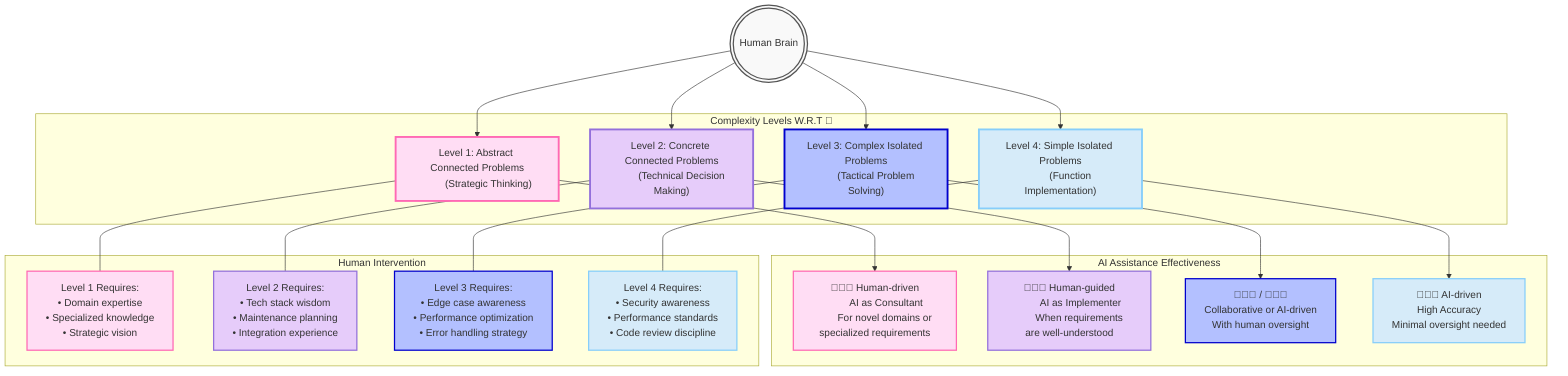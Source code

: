graph TD
    %% -o ai-vibe-brain-diagram.mmd -w 1920

    %% Main brain structure
    brain((("Human Brain")))
    style brain fill:#f9f9f9,stroke:#555,stroke-width:2px,color:#333

    %% The four levels of thinking with their corresponding approaches
    subgraph "Complexity Levels W.R.T 🧠"
        lvl1["Level 1: Abstract Connected Problems
        (Strategic Thinking)"]
        style lvl1 fill:#FFDDF4,stroke:#ff69b4,stroke-width:3px,color:#333
        
        lvl2["Level 2: Concrete Connected Problems
        (Technical Decision Making)"]
        style lvl2 fill:#E6CCFA,stroke:#9370db,stroke-width:3px,color:#333
        
        lvl3["Level 3: Complex Isolated Problems
        (Tactical Problem Solving)"]
        style lvl3 fill:#B3C0FF,stroke:#0000CD,stroke-width:3px,color:#333
        
        lvl4["Level 4: Simple Isolated Problems
        (Function Implementation)"]
        style lvl4 fill:#D6EBF9,stroke:#87CEFA,stroke-width:3px,color:#333
    end    
    %% AI relationship with each level
    subgraph "AI Assistance Effectiveness"
        ai1["🧠➕🤖 Human-driven
        AI as Consultant
        For novel domains or specialized requirements"]
        style ai1 fill:#FFDDF4,stroke:#ff69b4,stroke-width:2px,color:#333
        
        ai2["🧠➕🤖 Human-guided
        AI as Implementer
        When requirements are well-understood"]
        style ai2 fill:#E6CCFA,stroke:#9370db,stroke-width:2px,color:#333
        
        ai3["🧠➕🤖 / 🤖➕🧠
        Collaborative or AI-driven
        With human oversight"]
        style ai3 fill:#B3C0FF,stroke:#0000CD,stroke-width:2px,color:#333
        
        ai4["🤖➕🧠 AI-driven
        High Accuracy
        Minimal oversight needed"]
        style ai4 fill:#D6EBF9,stroke:#87CEFA,stroke-width:2px,color:#333
    end

    %% Connection between brain and levels of thinking
    brain --> lvl1
    brain --> lvl2
    brain --> lvl3
    brain --> lvl4
    %% Connection between levels and AI usage
    lvl1 --> ai1
    lvl2 --> ai2
    lvl3 --> ai3
    lvl4 --> ai4
    
    %% Human intervention requirements
    subgraph "Human Intervention"
        human1["Level 1 Requires:
        • Domain expertise
        • Specialized knowledge
        • Strategic vision"]
        style human1 fill:#FFDDF4,stroke:#ff69b4,stroke-width:2px,color:#333
        
        human2["Level 2 Requires:
        • Tech stack wisdom
        • Maintenance planning
        • Integration experience"]
        style human2 fill:#E6CCFA,stroke:#9370db,stroke-width:2px,color:#333
        
        human3["Level 3 Requires:
        • Edge case awareness
        • Performance optimization
        • Error handling strategy"]
        style human3 fill:#B3C0FF,stroke:#0000CD,stroke-width:2px,color:#333
        
        human4["Level 4 Requires:
        • Security awareness
        • Performance standards
        • Code review discipline"]
        style human4 fill:#D6EBF9,stroke:#87CEFA,stroke-width:2px,color:#333
    end
    
    %% Connect levels to human intervention
    lvl1 --- human1
    lvl2 --- human2
    lvl3 --- human3
    lvl4 --- human4